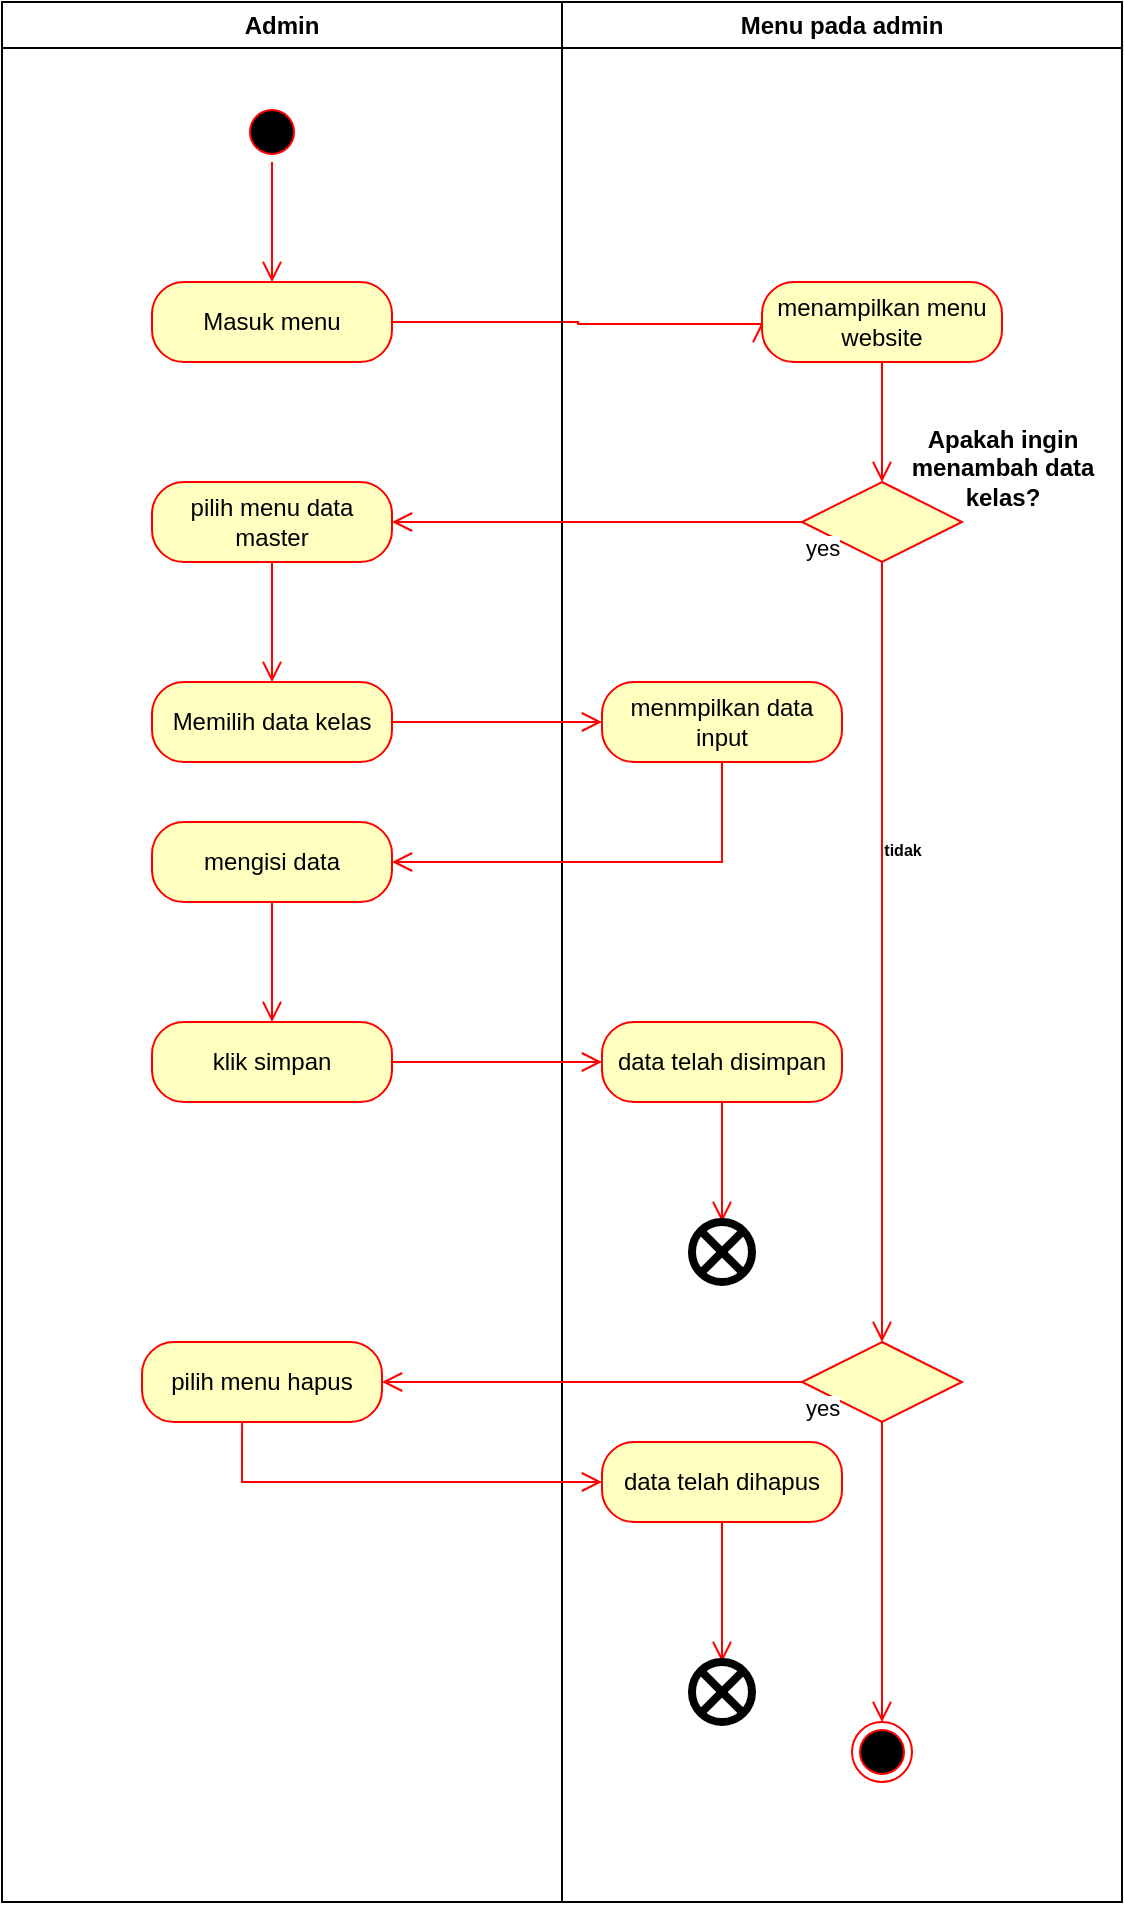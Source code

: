 <mxfile version="21.6.1" type="device">
  <diagram name="Page-1" id="e7e014a7-5840-1c2e-5031-d8a46d1fe8dd">
    <mxGraphModel dx="988" dy="525" grid="1" gridSize="10" guides="1" tooltips="1" connect="1" arrows="1" fold="1" page="1" pageScale="1" pageWidth="1169" pageHeight="826" background="none" math="0" shadow="0">
      <root>
        <mxCell id="0" />
        <mxCell id="1" parent="0" />
        <mxCell id="2" value="Admin" style="swimlane;whiteSpace=wrap" parent="1" vertex="1">
          <mxGeometry x="150" y="20" width="280" height="950" as="geometry" />
        </mxCell>
        <mxCell id="coWxCeMdqgrI4QlaSuaD-64" value="" style="ellipse;html=1;shape=startState;fillColor=#000000;strokeColor=#ff0000;" parent="2" vertex="1">
          <mxGeometry x="120" y="50" width="30" height="30" as="geometry" />
        </mxCell>
        <mxCell id="coWxCeMdqgrI4QlaSuaD-65" value="" style="edgeStyle=orthogonalEdgeStyle;html=1;verticalAlign=bottom;endArrow=open;endSize=8;strokeColor=#ff0000;rounded=0;" parent="2" source="coWxCeMdqgrI4QlaSuaD-64" edge="1">
          <mxGeometry relative="1" as="geometry">
            <mxPoint x="135" y="140" as="targetPoint" />
          </mxGeometry>
        </mxCell>
        <mxCell id="coWxCeMdqgrI4QlaSuaD-66" value="Masuk menu" style="rounded=1;whiteSpace=wrap;html=1;arcSize=40;fontColor=#000000;fillColor=#ffffc0;strokeColor=#ff0000;" parent="2" vertex="1">
          <mxGeometry x="75" y="140" width="120" height="40" as="geometry" />
        </mxCell>
        <mxCell id="coWxCeMdqgrI4QlaSuaD-67" value="" style="edgeStyle=orthogonalEdgeStyle;html=1;verticalAlign=bottom;endArrow=open;endSize=8;strokeColor=#ff0000;rounded=0;" parent="2" source="coWxCeMdqgrI4QlaSuaD-66" edge="1">
          <mxGeometry relative="1" as="geometry">
            <mxPoint x="380" y="160" as="targetPoint" />
            <Array as="points">
              <mxPoint x="288" y="160" />
              <mxPoint x="288" y="161" />
            </Array>
          </mxGeometry>
        </mxCell>
        <mxCell id="coWxCeMdqgrI4QlaSuaD-113" value="klik simpan" style="rounded=1;whiteSpace=wrap;html=1;arcSize=40;fontColor=#000000;fillColor=#ffffc0;strokeColor=#ff0000;" parent="2" vertex="1">
          <mxGeometry x="75" y="510" width="120" height="40" as="geometry" />
        </mxCell>
        <mxCell id="YcXmiPu983y7gy3dxmur-3" value="pilih menu data master" style="rounded=1;whiteSpace=wrap;html=1;arcSize=40;fontColor=#000000;fillColor=#ffffc0;strokeColor=#ff0000;" vertex="1" parent="2">
          <mxGeometry x="75" y="240" width="120" height="40" as="geometry" />
        </mxCell>
        <mxCell id="YcXmiPu983y7gy3dxmur-4" value="" style="edgeStyle=orthogonalEdgeStyle;html=1;verticalAlign=bottom;endArrow=open;endSize=8;strokeColor=#ff0000;rounded=0;" edge="1" source="YcXmiPu983y7gy3dxmur-3" parent="2">
          <mxGeometry relative="1" as="geometry">
            <mxPoint x="135" y="340" as="targetPoint" />
          </mxGeometry>
        </mxCell>
        <mxCell id="YcXmiPu983y7gy3dxmur-16" value="Memilih data kelas" style="rounded=1;whiteSpace=wrap;html=1;arcSize=40;fontColor=#000000;fillColor=#ffffc0;strokeColor=#ff0000;" vertex="1" parent="2">
          <mxGeometry x="75" y="340" width="120" height="40" as="geometry" />
        </mxCell>
        <mxCell id="YcXmiPu983y7gy3dxmur-27" value="mengisi data" style="rounded=1;whiteSpace=wrap;html=1;arcSize=40;fontColor=#000000;fillColor=#ffffc0;strokeColor=#ff0000;" vertex="1" parent="2">
          <mxGeometry x="75" y="410" width="120" height="40" as="geometry" />
        </mxCell>
        <mxCell id="YcXmiPu983y7gy3dxmur-28" value="" style="edgeStyle=orthogonalEdgeStyle;html=1;verticalAlign=bottom;endArrow=open;endSize=8;strokeColor=#ff0000;rounded=0;" edge="1" source="YcXmiPu983y7gy3dxmur-27" parent="2">
          <mxGeometry relative="1" as="geometry">
            <mxPoint x="135" y="510" as="targetPoint" />
          </mxGeometry>
        </mxCell>
        <mxCell id="YcXmiPu983y7gy3dxmur-43" value="pilih menu hapus" style="rounded=1;whiteSpace=wrap;html=1;arcSize=40;fontColor=#000000;fillColor=#ffffc0;strokeColor=#ff0000;" vertex="1" parent="2">
          <mxGeometry x="70" y="670" width="120" height="40" as="geometry" />
        </mxCell>
        <mxCell id="3" value="Menu pada admin" style="swimlane;whiteSpace=wrap;startSize=23;strokeColor=default;" parent="1" vertex="1">
          <mxGeometry x="430" y="20" width="280" height="950" as="geometry" />
        </mxCell>
        <mxCell id="coWxCeMdqgrI4QlaSuaD-70" value="menampilkan menu website" style="rounded=1;whiteSpace=wrap;html=1;arcSize=40;fontColor=#000000;fillColor=#ffffc0;strokeColor=#ff0000;" parent="3" vertex="1">
          <mxGeometry x="100" y="140" width="120" height="40" as="geometry" />
        </mxCell>
        <mxCell id="coWxCeMdqgrI4QlaSuaD-71" value="" style="edgeStyle=orthogonalEdgeStyle;html=1;verticalAlign=bottom;endArrow=open;endSize=8;strokeColor=#ff0000;rounded=0;" parent="3" source="coWxCeMdqgrI4QlaSuaD-70" edge="1">
          <mxGeometry relative="1" as="geometry">
            <mxPoint x="160" y="240" as="targetPoint" />
          </mxGeometry>
        </mxCell>
        <mxCell id="coWxCeMdqgrI4QlaSuaD-109" value="" style="ellipse;html=1;shape=endState;fillColor=#000000;strokeColor=#ff0000;" parent="3" vertex="1">
          <mxGeometry x="145" y="860" width="30" height="30" as="geometry" />
        </mxCell>
        <mxCell id="YcXmiPu983y7gy3dxmur-21" value="" style="rhombus;whiteSpace=wrap;html=1;fontColor=#000000;fillColor=#ffffc0;strokeColor=#ff0000;" vertex="1" parent="3">
          <mxGeometry x="120" y="240" width="80" height="40" as="geometry" />
        </mxCell>
        <mxCell id="YcXmiPu983y7gy3dxmur-22" value="" style="edgeStyle=orthogonalEdgeStyle;html=1;align=left;verticalAlign=bottom;endArrow=open;endSize=8;strokeColor=#ff0000;rounded=0;exitX=0.5;exitY=1;exitDx=0;exitDy=0;entryX=0.5;entryY=0;entryDx=0;entryDy=0;" edge="1" source="YcXmiPu983y7gy3dxmur-21" parent="3" target="YcXmiPu983y7gy3dxmur-40">
          <mxGeometry x="-1" relative="1" as="geometry">
            <mxPoint x="160" y="580" as="targetPoint" />
          </mxGeometry>
        </mxCell>
        <mxCell id="YcXmiPu983y7gy3dxmur-24" value="Apakah ingin&lt;br&gt;menambah data&lt;br&gt;kelas?" style="text;align=center;fontStyle=1;verticalAlign=middle;spacingLeft=3;spacingRight=3;strokeColor=none;rotatable=0;points=[[0,0.5],[1,0.5]];portConstraint=eastwest;html=1;" vertex="1" parent="3">
          <mxGeometry x="180" y="220" width="80" height="26" as="geometry" />
        </mxCell>
        <mxCell id="YcXmiPu983y7gy3dxmur-25" value="menmpilkan data input" style="rounded=1;whiteSpace=wrap;html=1;arcSize=40;fontColor=#000000;fillColor=#ffffc0;strokeColor=#ff0000;" vertex="1" parent="3">
          <mxGeometry x="20" y="340" width="120" height="40" as="geometry" />
        </mxCell>
        <mxCell id="YcXmiPu983y7gy3dxmur-29" value="data telah disimpan" style="rounded=1;whiteSpace=wrap;html=1;arcSize=40;fontColor=#000000;fillColor=#ffffc0;strokeColor=#ff0000;" vertex="1" parent="3">
          <mxGeometry x="20" y="510" width="120" height="40" as="geometry" />
        </mxCell>
        <mxCell id="YcXmiPu983y7gy3dxmur-30" value="" style="edgeStyle=orthogonalEdgeStyle;html=1;verticalAlign=bottom;endArrow=open;endSize=8;strokeColor=#ff0000;rounded=0;" edge="1" source="YcXmiPu983y7gy3dxmur-29" parent="3">
          <mxGeometry relative="1" as="geometry">
            <mxPoint x="80" y="610" as="targetPoint" />
          </mxGeometry>
        </mxCell>
        <mxCell id="YcXmiPu983y7gy3dxmur-36" value="" style="verticalLabelPosition=bottom;verticalAlign=top;html=1;shape=mxgraph.flowchart.or;strokeWidth=4;" vertex="1" parent="3">
          <mxGeometry x="65" y="610" width="30" height="30" as="geometry" />
        </mxCell>
        <mxCell id="YcXmiPu983y7gy3dxmur-40" value="" style="rhombus;whiteSpace=wrap;html=1;fontColor=#000000;fillColor=#ffffc0;strokeColor=#ff0000;" vertex="1" parent="3">
          <mxGeometry x="120" y="670" width="80" height="40" as="geometry" />
        </mxCell>
        <mxCell id="YcXmiPu983y7gy3dxmur-41" value="" style="edgeStyle=orthogonalEdgeStyle;html=1;align=left;verticalAlign=bottom;endArrow=open;endSize=8;strokeColor=#ff0000;rounded=0;entryX=0.5;entryY=0;entryDx=0;entryDy=0;" edge="1" source="YcXmiPu983y7gy3dxmur-40" parent="3" target="coWxCeMdqgrI4QlaSuaD-109">
          <mxGeometry x="-1" relative="1" as="geometry">
            <mxPoint x="300" y="690" as="targetPoint" />
          </mxGeometry>
        </mxCell>
        <mxCell id="YcXmiPu983y7gy3dxmur-45" value="data telah dihapus" style="rounded=1;whiteSpace=wrap;html=1;arcSize=40;fontColor=#000000;fillColor=#ffffc0;strokeColor=#ff0000;" vertex="1" parent="3">
          <mxGeometry x="20" y="720" width="120" height="40" as="geometry" />
        </mxCell>
        <mxCell id="YcXmiPu983y7gy3dxmur-46" value="" style="edgeStyle=orthogonalEdgeStyle;html=1;verticalAlign=bottom;endArrow=open;endSize=8;strokeColor=#ff0000;rounded=0;entryX=0.5;entryY=0;entryDx=0;entryDy=0;entryPerimeter=0;" edge="1" source="YcXmiPu983y7gy3dxmur-45" parent="3" target="YcXmiPu983y7gy3dxmur-47">
          <mxGeometry relative="1" as="geometry">
            <mxPoint x="70" y="830" as="targetPoint" />
          </mxGeometry>
        </mxCell>
        <mxCell id="YcXmiPu983y7gy3dxmur-47" value="" style="verticalLabelPosition=bottom;verticalAlign=top;html=1;shape=mxgraph.flowchart.or;strokeWidth=4;" vertex="1" parent="3">
          <mxGeometry x="65" y="830" width="30" height="30" as="geometry" />
        </mxCell>
        <mxCell id="YcXmiPu983y7gy3dxmur-48" value="&lt;font style=&quot;font-size: 8px;&quot;&gt;tidak&lt;/font&gt;" style="text;align=center;fontStyle=1;verticalAlign=middle;spacingLeft=3;spacingRight=3;strokeColor=none;rotatable=0;points=[[0,0.5],[1,0.5]];portConstraint=eastwest;html=1;" vertex="1" parent="3">
          <mxGeometry x="130" y="410" width="80" height="26" as="geometry" />
        </mxCell>
        <mxCell id="YcXmiPu983y7gy3dxmur-18" value="" style="edgeStyle=orthogonalEdgeStyle;html=1;verticalAlign=bottom;endArrow=open;endSize=8;strokeColor=#ff0000;rounded=0;exitX=1;exitY=0.5;exitDx=0;exitDy=0;" edge="1" parent="1" source="YcXmiPu983y7gy3dxmur-16">
          <mxGeometry relative="1" as="geometry">
            <mxPoint x="450" y="380" as="targetPoint" />
            <mxPoint x="600" y="410" as="sourcePoint" />
          </mxGeometry>
        </mxCell>
        <mxCell id="YcXmiPu983y7gy3dxmur-23" value="yes" style="edgeStyle=orthogonalEdgeStyle;html=1;align=left;verticalAlign=top;endArrow=open;endSize=8;strokeColor=#ff0000;rounded=0;exitX=0;exitY=0.5;exitDx=0;exitDy=0;entryX=1;entryY=0.5;entryDx=0;entryDy=0;" edge="1" source="YcXmiPu983y7gy3dxmur-21" parent="1" target="YcXmiPu983y7gy3dxmur-3">
          <mxGeometry x="-1" relative="1" as="geometry">
            <mxPoint x="590" y="360" as="targetPoint" />
          </mxGeometry>
        </mxCell>
        <mxCell id="YcXmiPu983y7gy3dxmur-26" value="" style="edgeStyle=orthogonalEdgeStyle;html=1;verticalAlign=bottom;endArrow=open;endSize=8;strokeColor=#ff0000;rounded=0;entryX=1;entryY=0.5;entryDx=0;entryDy=0;exitX=0.5;exitY=1;exitDx=0;exitDy=0;" edge="1" source="YcXmiPu983y7gy3dxmur-25" parent="1" target="YcXmiPu983y7gy3dxmur-27">
          <mxGeometry relative="1" as="geometry">
            <mxPoint x="510" y="463" as="targetPoint" />
          </mxGeometry>
        </mxCell>
        <mxCell id="coWxCeMdqgrI4QlaSuaD-114" value="" style="edgeStyle=orthogonalEdgeStyle;html=1;verticalAlign=bottom;endArrow=open;endSize=8;strokeColor=#ff0000;rounded=0;exitX=1;exitY=0.5;exitDx=0;exitDy=0;entryX=0;entryY=0.5;entryDx=0;entryDy=0;" parent="1" source="coWxCeMdqgrI4QlaSuaD-113" edge="1" target="YcXmiPu983y7gy3dxmur-29">
          <mxGeometry relative="1" as="geometry">
            <mxPoint x="285" y="660" as="targetPoint" />
          </mxGeometry>
        </mxCell>
        <mxCell id="YcXmiPu983y7gy3dxmur-42" value="yes" style="edgeStyle=orthogonalEdgeStyle;html=1;align=left;verticalAlign=top;endArrow=open;endSize=8;strokeColor=#ff0000;rounded=0;entryX=1;entryY=0.5;entryDx=0;entryDy=0;" edge="1" source="YcXmiPu983y7gy3dxmur-40" parent="1" target="YcXmiPu983y7gy3dxmur-43">
          <mxGeometry x="-1" relative="1" as="geometry">
            <mxPoint x="590" y="790" as="targetPoint" />
          </mxGeometry>
        </mxCell>
        <mxCell id="YcXmiPu983y7gy3dxmur-44" value="" style="edgeStyle=orthogonalEdgeStyle;html=1;verticalAlign=bottom;endArrow=open;endSize=8;strokeColor=#ff0000;rounded=0;entryX=0;entryY=0.5;entryDx=0;entryDy=0;exitX=0.417;exitY=1;exitDx=0;exitDy=0;exitPerimeter=0;" edge="1" source="YcXmiPu983y7gy3dxmur-43" parent="1" target="YcXmiPu983y7gy3dxmur-45">
          <mxGeometry relative="1" as="geometry">
            <mxPoint x="280" y="800" as="targetPoint" />
          </mxGeometry>
        </mxCell>
      </root>
    </mxGraphModel>
  </diagram>
</mxfile>
